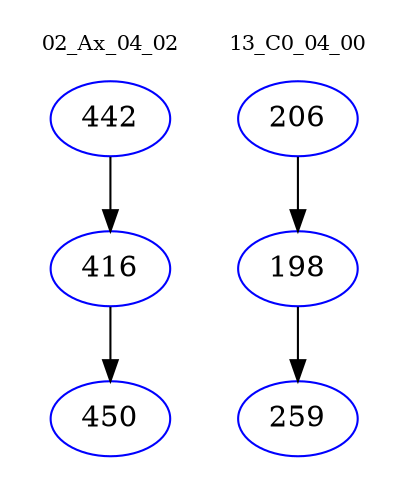 digraph{
subgraph cluster_0 {
color = white
label = "02_Ax_04_02";
fontsize=10;
T0_442 [label="442", color="blue"]
T0_442 -> T0_416 [color="black"]
T0_416 [label="416", color="blue"]
T0_416 -> T0_450 [color="black"]
T0_450 [label="450", color="blue"]
}
subgraph cluster_1 {
color = white
label = "13_C0_04_00";
fontsize=10;
T1_206 [label="206", color="blue"]
T1_206 -> T1_198 [color="black"]
T1_198 [label="198", color="blue"]
T1_198 -> T1_259 [color="black"]
T1_259 [label="259", color="blue"]
}
}

